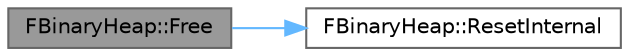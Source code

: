 digraph "FBinaryHeap::Free"
{
 // INTERACTIVE_SVG=YES
 // LATEX_PDF_SIZE
  bgcolor="transparent";
  edge [fontname=Helvetica,fontsize=10,labelfontname=Helvetica,labelfontsize=10];
  node [fontname=Helvetica,fontsize=10,shape=box,height=0.2,width=0.4];
  rankdir="LR";
  Node1 [id="Node000001",label="FBinaryHeap::Free",height=0.2,width=0.4,color="gray40", fillcolor="grey60", style="filled", fontcolor="black",tooltip=" "];
  Node1 -> Node2 [id="edge1_Node000001_Node000002",color="steelblue1",style="solid",tooltip=" "];
  Node2 [id="Node000002",label="FBinaryHeap::ResetInternal",height=0.2,width=0.4,color="grey40", fillcolor="white", style="filled",URL="$dc/d1e/classFBinaryHeap.html#acd8c7d8396395effb91cb9d6427037e1",tooltip="Reset internal variables to a cleared state, does not free data."];
}
